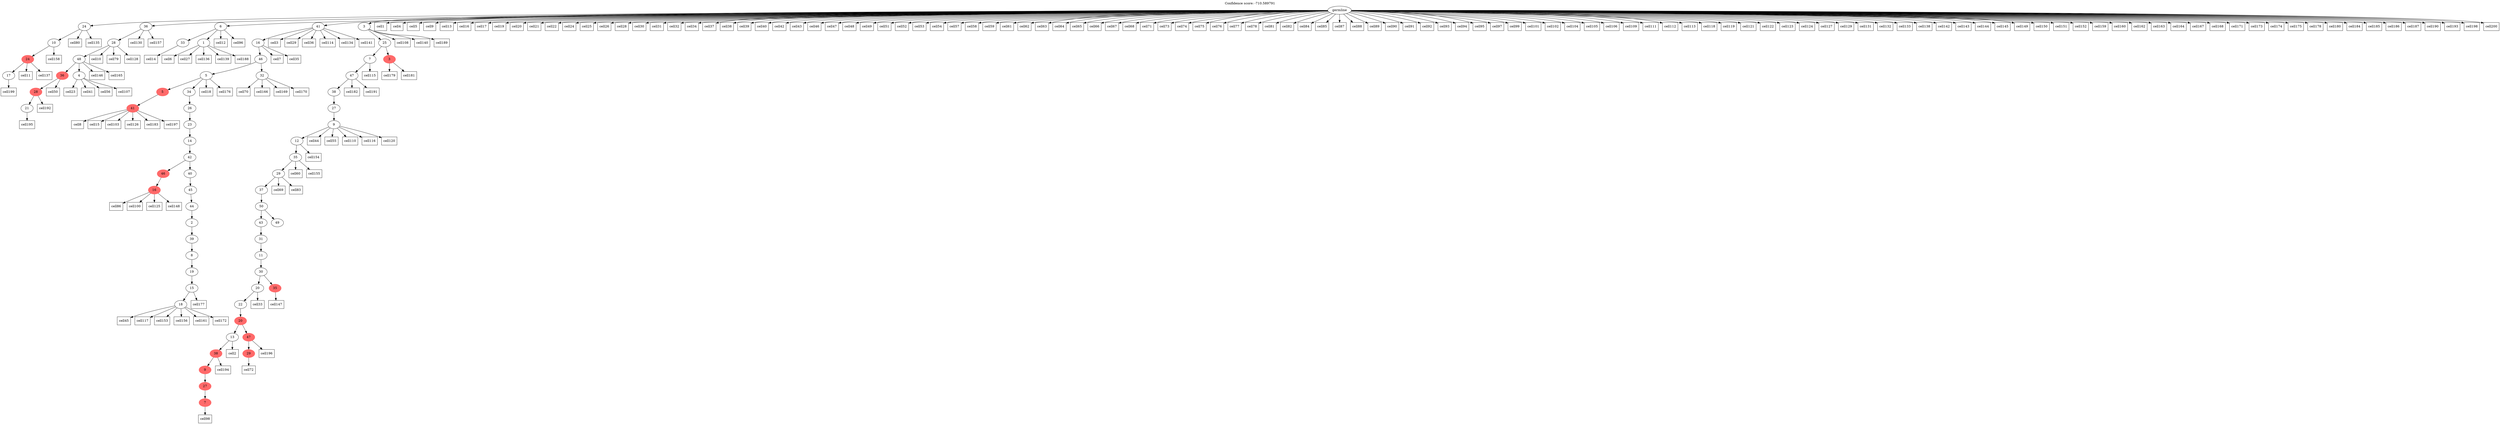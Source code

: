 digraph g {
	"65" -> "66";
	"66" [label="17"];
	"64" -> "65";
	"65" [color=indianred1, style=filled, label="24"];
	"63" -> "64";
	"64" [label="10"];
	"61" -> "62";
	"62" [label="21"];
	"60" -> "61";
	"61" [color=indianred1, style=filled, label="28"];
	"58" -> "59";
	"59" [label="4"];
	"58" -> "60";
	"60" [color=indianred1, style=filled, label="36"];
	"57" -> "58";
	"58" [label="48"];
	"56" -> "57";
	"57" [label="28"];
	"53" -> "54";
	"54" [label="33"];
	"53" -> "55";
	"55" [label="1"];
	"50" -> "51";
	"51" [color=indianred1, style=filled, label="41"];
	"48" -> "49";
	"49" [color=indianred1, style=filled, label="16"];
	"46" -> "47";
	"47" [label="18"];
	"45" -> "46";
	"46" [label="15"];
	"44" -> "45";
	"45" [label="19"];
	"43" -> "44";
	"44" [label="8"];
	"42" -> "43";
	"43" [label="39"];
	"41" -> "42";
	"42" [label="2"];
	"40" -> "41";
	"41" [label="44"];
	"39" -> "40";
	"40" [label="45"];
	"38" -> "39";
	"39" [label="40"];
	"38" -> "48";
	"48" [color=indianred1, style=filled, label="46"];
	"37" -> "38";
	"38" [label="42"];
	"36" -> "37";
	"37" [label="14"];
	"35" -> "36";
	"36" [label="23"];
	"34" -> "35";
	"35" [label="26"];
	"33" -> "34";
	"34" [label="34"];
	"33" -> "50";
	"50" [color=indianred1, style=filled, label="5"];
	"32" -> "33";
	"33" [label="5"];
	"32" -> "52";
	"52" [label="32"];
	"31" -> "32";
	"32" [label="46"];
	"30" -> "31";
	"31" [label="16"];
	"26" -> "27";
	"27" [color=indianred1, style=filled, label="7"];
	"25" -> "26";
	"26" [color=indianred1, style=filled, label="27"];
	"24" -> "25";
	"25" [color=indianred1, style=filled, label="9"];
	"23" -> "24";
	"24" [color=indianred1, style=filled, label="38"];
	"21" -> "22";
	"22" [color=indianred1, style=filled, label="29"];
	"20" -> "21";
	"21" [color=indianred1, style=filled, label="47"];
	"20" -> "23";
	"23" [label="13"];
	"19" -> "20";
	"20" [color=indianred1, style=filled, label="20"];
	"18" -> "19";
	"19" [label="22"];
	"16" -> "17";
	"17" [color=indianred1, style=filled, label="35"];
	"16" -> "18";
	"18" [label="20"];
	"15" -> "16";
	"16" [label="30"];
	"14" -> "15";
	"15" [label="11"];
	"13" -> "14";
	"14" [label="31"];
	"12" -> "13";
	"13" [label="43"];
	"12" -> "28";
	"28" [label="49"];
	"11" -> "12";
	"12" [label="50"];
	"10" -> "11";
	"11" [label="37"];
	"9" -> "10";
	"10" [label="29"];
	"8" -> "9";
	"9" [label="35"];
	"7" -> "8";
	"8" [label="12"];
	"6" -> "7";
	"7" [label="9"];
	"5" -> "6";
	"6" [label="27"];
	"4" -> "5";
	"5" [label="38"];
	"3" -> "4";
	"4" [label="47"];
	"2" -> "3";
	"3" [label="7"];
	"2" -> "29";
	"29" [color=indianred1, style=filled, label="3"];
	"1" -> "2";
	"2" [label="25"];
	"0" -> "1";
	"1" [label="3"];
	"0" -> "30";
	"30" [label="41"];
	"0" -> "53";
	"53" [label="6"];
	"0" -> "56";
	"56" [label="36"];
	"0" -> "63";
	"63" [label="24"];
	"0" [label="germline"];
	"0" -> "cell1";
	"cell1" [shape=box];
	"23" -> "cell2";
	"cell2" [shape=box];
	"30" -> "cell3";
	"cell3" [shape=box];
	"0" -> "cell4";
	"cell4" [shape=box];
	"0" -> "cell5";
	"cell5" [shape=box];
	"55" -> "cell6";
	"cell6" [shape=box];
	"31" -> "cell7";
	"cell7" [shape=box];
	"51" -> "cell8";
	"cell8" [shape=box];
	"0" -> "cell9";
	"cell9" [shape=box];
	"57" -> "cell10";
	"cell10" [shape=box];
	"65" -> "cell11";
	"cell11" [shape=box];
	"53" -> "cell12";
	"cell12" [shape=box];
	"0" -> "cell13";
	"cell13" [shape=box];
	"54" -> "cell14";
	"cell14" [shape=box];
	"51" -> "cell15";
	"cell15" [shape=box];
	"0" -> "cell16";
	"cell16" [shape=box];
	"0" -> "cell17";
	"cell17" [shape=box];
	"33" -> "cell18";
	"cell18" [shape=box];
	"0" -> "cell19";
	"cell19" [shape=box];
	"0" -> "cell20";
	"cell20" [shape=box];
	"0" -> "cell21";
	"cell21" [shape=box];
	"0" -> "cell22";
	"cell22" [shape=box];
	"59" -> "cell23";
	"cell23" [shape=box];
	"0" -> "cell24";
	"cell24" [shape=box];
	"0" -> "cell25";
	"cell25" [shape=box];
	"0" -> "cell26";
	"cell26" [shape=box];
	"55" -> "cell27";
	"cell27" [shape=box];
	"0" -> "cell28";
	"cell28" [shape=box];
	"30" -> "cell29";
	"cell29" [shape=box];
	"0" -> "cell30";
	"cell30" [shape=box];
	"0" -> "cell31";
	"cell31" [shape=box];
	"0" -> "cell32";
	"cell32" [shape=box];
	"18" -> "cell33";
	"cell33" [shape=box];
	"0" -> "cell34";
	"cell34" [shape=box];
	"31" -> "cell35";
	"cell35" [shape=box];
	"30" -> "cell36";
	"cell36" [shape=box];
	"0" -> "cell37";
	"cell37" [shape=box];
	"0" -> "cell38";
	"cell38" [shape=box];
	"0" -> "cell39";
	"cell39" [shape=box];
	"0" -> "cell40";
	"cell40" [shape=box];
	"59" -> "cell41";
	"cell41" [shape=box];
	"0" -> "cell42";
	"cell42" [shape=box];
	"0" -> "cell43";
	"cell43" [shape=box];
	"7" -> "cell44";
	"cell44" [shape=box];
	"47" -> "cell45";
	"cell45" [shape=box];
	"0" -> "cell46";
	"cell46" [shape=box];
	"0" -> "cell47";
	"cell47" [shape=box];
	"0" -> "cell48";
	"cell48" [shape=box];
	"0" -> "cell49";
	"cell49" [shape=box];
	"60" -> "cell50";
	"cell50" [shape=box];
	"0" -> "cell51";
	"cell51" [shape=box];
	"0" -> "cell52";
	"cell52" [shape=box];
	"0" -> "cell53";
	"cell53" [shape=box];
	"0" -> "cell54";
	"cell54" [shape=box];
	"7" -> "cell55";
	"cell55" [shape=box];
	"59" -> "cell56";
	"cell56" [shape=box];
	"0" -> "cell57";
	"cell57" [shape=box];
	"0" -> "cell58";
	"cell58" [shape=box];
	"0" -> "cell59";
	"cell59" [shape=box];
	"9" -> "cell60";
	"cell60" [shape=box];
	"0" -> "cell61";
	"cell61" [shape=box];
	"0" -> "cell62";
	"cell62" [shape=box];
	"0" -> "cell63";
	"cell63" [shape=box];
	"0" -> "cell64";
	"cell64" [shape=box];
	"0" -> "cell65";
	"cell65" [shape=box];
	"0" -> "cell66";
	"cell66" [shape=box];
	"0" -> "cell67";
	"cell67" [shape=box];
	"0" -> "cell68";
	"cell68" [shape=box];
	"10" -> "cell69";
	"cell69" [shape=box];
	"52" -> "cell70";
	"cell70" [shape=box];
	"0" -> "cell71";
	"cell71" [shape=box];
	"22" -> "cell72";
	"cell72" [shape=box];
	"0" -> "cell73";
	"cell73" [shape=box];
	"0" -> "cell74";
	"cell74" [shape=box];
	"0" -> "cell75";
	"cell75" [shape=box];
	"0" -> "cell76";
	"cell76" [shape=box];
	"0" -> "cell77";
	"cell77" [shape=box];
	"0" -> "cell78";
	"cell78" [shape=box];
	"57" -> "cell79";
	"cell79" [shape=box];
	"63" -> "cell80";
	"cell80" [shape=box];
	"0" -> "cell81";
	"cell81" [shape=box];
	"0" -> "cell82";
	"cell82" [shape=box];
	"10" -> "cell83";
	"cell83" [shape=box];
	"0" -> "cell84";
	"cell84" [shape=box];
	"0" -> "cell85";
	"cell85" [shape=box];
	"49" -> "cell86";
	"cell86" [shape=box];
	"0" -> "cell87";
	"cell87" [shape=box];
	"0" -> "cell88";
	"cell88" [shape=box];
	"0" -> "cell89";
	"cell89" [shape=box];
	"0" -> "cell90";
	"cell90" [shape=box];
	"0" -> "cell91";
	"cell91" [shape=box];
	"0" -> "cell92";
	"cell92" [shape=box];
	"0" -> "cell93";
	"cell93" [shape=box];
	"0" -> "cell94";
	"cell94" [shape=box];
	"0" -> "cell95";
	"cell95" [shape=box];
	"53" -> "cell96";
	"cell96" [shape=box];
	"0" -> "cell97";
	"cell97" [shape=box];
	"27" -> "cell98";
	"cell98" [shape=box];
	"0" -> "cell99";
	"cell99" [shape=box];
	"49" -> "cell100";
	"cell100" [shape=box];
	"0" -> "cell101";
	"cell101" [shape=box];
	"0" -> "cell102";
	"cell102" [shape=box];
	"51" -> "cell103";
	"cell103" [shape=box];
	"0" -> "cell104";
	"cell104" [shape=box];
	"0" -> "cell105";
	"cell105" [shape=box];
	"0" -> "cell106";
	"cell106" [shape=box];
	"59" -> "cell107";
	"cell107" [shape=box];
	"1" -> "cell108";
	"cell108" [shape=box];
	"0" -> "cell109";
	"cell109" [shape=box];
	"7" -> "cell110";
	"cell110" [shape=box];
	"0" -> "cell111";
	"cell111" [shape=box];
	"0" -> "cell112";
	"cell112" [shape=box];
	"0" -> "cell113";
	"cell113" [shape=box];
	"30" -> "cell114";
	"cell114" [shape=box];
	"3" -> "cell115";
	"cell115" [shape=box];
	"7" -> "cell116";
	"cell116" [shape=box];
	"47" -> "cell117";
	"cell117" [shape=box];
	"0" -> "cell118";
	"cell118" [shape=box];
	"0" -> "cell119";
	"cell119" [shape=box];
	"7" -> "cell120";
	"cell120" [shape=box];
	"0" -> "cell121";
	"cell121" [shape=box];
	"0" -> "cell122";
	"cell122" [shape=box];
	"0" -> "cell123";
	"cell123" [shape=box];
	"0" -> "cell124";
	"cell124" [shape=box];
	"49" -> "cell125";
	"cell125" [shape=box];
	"51" -> "cell126";
	"cell126" [shape=box];
	"0" -> "cell127";
	"cell127" [shape=box];
	"57" -> "cell128";
	"cell128" [shape=box];
	"0" -> "cell129";
	"cell129" [shape=box];
	"56" -> "cell130";
	"cell130" [shape=box];
	"0" -> "cell131";
	"cell131" [shape=box];
	"0" -> "cell132";
	"cell132" [shape=box];
	"0" -> "cell133";
	"cell133" [shape=box];
	"30" -> "cell134";
	"cell134" [shape=box];
	"63" -> "cell135";
	"cell135" [shape=box];
	"55" -> "cell136";
	"cell136" [shape=box];
	"65" -> "cell137";
	"cell137" [shape=box];
	"0" -> "cell138";
	"cell138" [shape=box];
	"55" -> "cell139";
	"cell139" [shape=box];
	"1" -> "cell140";
	"cell140" [shape=box];
	"30" -> "cell141";
	"cell141" [shape=box];
	"0" -> "cell142";
	"cell142" [shape=box];
	"0" -> "cell143";
	"cell143" [shape=box];
	"0" -> "cell144";
	"cell144" [shape=box];
	"0" -> "cell145";
	"cell145" [shape=box];
	"58" -> "cell146";
	"cell146" [shape=box];
	"17" -> "cell147";
	"cell147" [shape=box];
	"49" -> "cell148";
	"cell148" [shape=box];
	"0" -> "cell149";
	"cell149" [shape=box];
	"0" -> "cell150";
	"cell150" [shape=box];
	"0" -> "cell151";
	"cell151" [shape=box];
	"0" -> "cell152";
	"cell152" [shape=box];
	"47" -> "cell153";
	"cell153" [shape=box];
	"8" -> "cell154";
	"cell154" [shape=box];
	"9" -> "cell155";
	"cell155" [shape=box];
	"47" -> "cell156";
	"cell156" [shape=box];
	"56" -> "cell157";
	"cell157" [shape=box];
	"64" -> "cell158";
	"cell158" [shape=box];
	"0" -> "cell159";
	"cell159" [shape=box];
	"0" -> "cell160";
	"cell160" [shape=box];
	"47" -> "cell161";
	"cell161" [shape=box];
	"0" -> "cell162";
	"cell162" [shape=box];
	"0" -> "cell163";
	"cell163" [shape=box];
	"0" -> "cell164";
	"cell164" [shape=box];
	"58" -> "cell165";
	"cell165" [shape=box];
	"52" -> "cell166";
	"cell166" [shape=box];
	"0" -> "cell167";
	"cell167" [shape=box];
	"0" -> "cell168";
	"cell168" [shape=box];
	"52" -> "cell169";
	"cell169" [shape=box];
	"52" -> "cell170";
	"cell170" [shape=box];
	"0" -> "cell171";
	"cell171" [shape=box];
	"47" -> "cell172";
	"cell172" [shape=box];
	"0" -> "cell173";
	"cell173" [shape=box];
	"0" -> "cell174";
	"cell174" [shape=box];
	"0" -> "cell175";
	"cell175" [shape=box];
	"33" -> "cell176";
	"cell176" [shape=box];
	"46" -> "cell177";
	"cell177" [shape=box];
	"0" -> "cell178";
	"cell178" [shape=box];
	"29" -> "cell179";
	"cell179" [shape=box];
	"0" -> "cell180";
	"cell180" [shape=box];
	"29" -> "cell181";
	"cell181" [shape=box];
	"4" -> "cell182";
	"cell182" [shape=box];
	"51" -> "cell183";
	"cell183" [shape=box];
	"0" -> "cell184";
	"cell184" [shape=box];
	"0" -> "cell185";
	"cell185" [shape=box];
	"0" -> "cell186";
	"cell186" [shape=box];
	"0" -> "cell187";
	"cell187" [shape=box];
	"55" -> "cell188";
	"cell188" [shape=box];
	"1" -> "cell189";
	"cell189" [shape=box];
	"0" -> "cell190";
	"cell190" [shape=box];
	"4" -> "cell191";
	"cell191" [shape=box];
	"61" -> "cell192";
	"cell192" [shape=box];
	"0" -> "cell193";
	"cell193" [shape=box];
	"24" -> "cell194";
	"cell194" [shape=box];
	"62" -> "cell195";
	"cell195" [shape=box];
	"21" -> "cell196";
	"cell196" [shape=box];
	"51" -> "cell197";
	"cell197" [shape=box];
	"0" -> "cell198";
	"cell198" [shape=box];
	"66" -> "cell199";
	"cell199" [shape=box];
	"0" -> "cell200";
	"cell200" [shape=box];
	labelloc="t";
	label="Confidence score: -710.589791";
}
